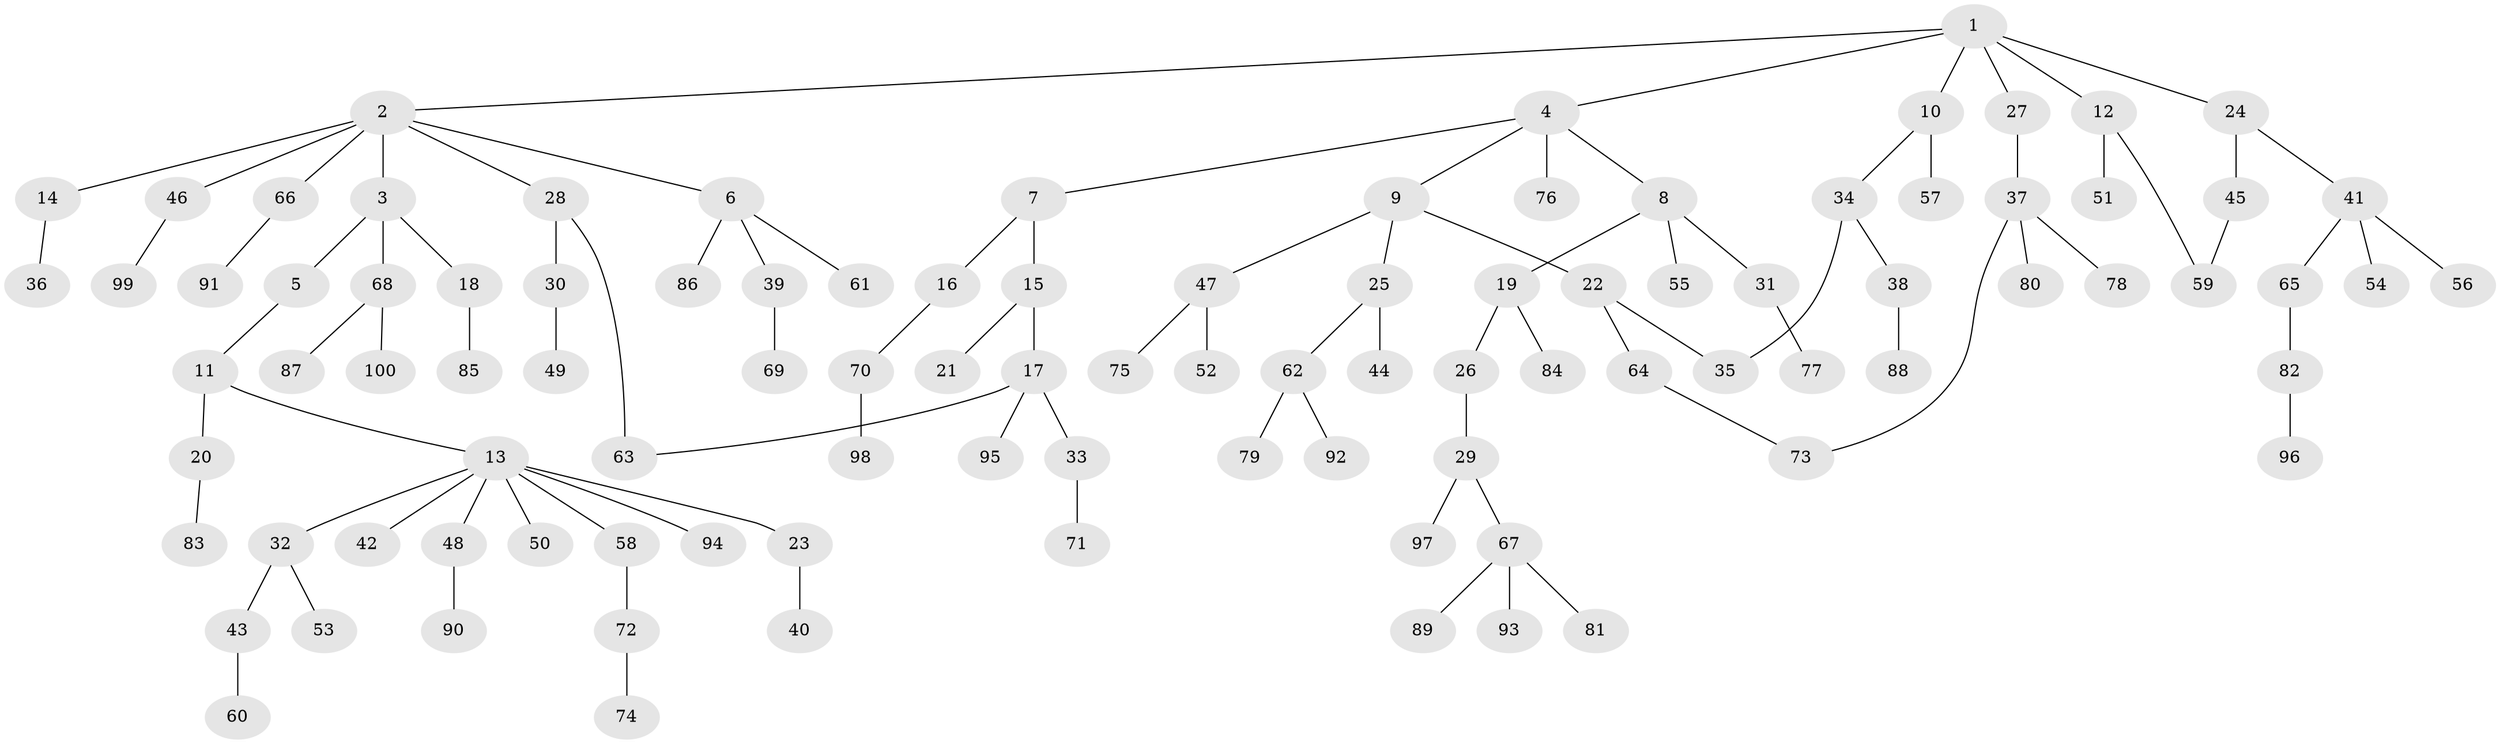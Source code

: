 // coarse degree distribution, {6: 0.014285714285714285, 7: 0.02857142857142857, 4: 0.05714285714285714, 2: 0.24285714285714285, 3: 0.18571428571428572, 5: 0.014285714285714285, 1: 0.45714285714285713}
// Generated by graph-tools (version 1.1) at 2025/17/03/04/25 18:17:07]
// undirected, 100 vertices, 103 edges
graph export_dot {
graph [start="1"]
  node [color=gray90,style=filled];
  1;
  2;
  3;
  4;
  5;
  6;
  7;
  8;
  9;
  10;
  11;
  12;
  13;
  14;
  15;
  16;
  17;
  18;
  19;
  20;
  21;
  22;
  23;
  24;
  25;
  26;
  27;
  28;
  29;
  30;
  31;
  32;
  33;
  34;
  35;
  36;
  37;
  38;
  39;
  40;
  41;
  42;
  43;
  44;
  45;
  46;
  47;
  48;
  49;
  50;
  51;
  52;
  53;
  54;
  55;
  56;
  57;
  58;
  59;
  60;
  61;
  62;
  63;
  64;
  65;
  66;
  67;
  68;
  69;
  70;
  71;
  72;
  73;
  74;
  75;
  76;
  77;
  78;
  79;
  80;
  81;
  82;
  83;
  84;
  85;
  86;
  87;
  88;
  89;
  90;
  91;
  92;
  93;
  94;
  95;
  96;
  97;
  98;
  99;
  100;
  1 -- 2;
  1 -- 4;
  1 -- 10;
  1 -- 12;
  1 -- 24;
  1 -- 27;
  2 -- 3;
  2 -- 6;
  2 -- 14;
  2 -- 28;
  2 -- 46;
  2 -- 66;
  3 -- 5;
  3 -- 18;
  3 -- 68;
  4 -- 7;
  4 -- 8;
  4 -- 9;
  4 -- 76;
  5 -- 11;
  6 -- 39;
  6 -- 61;
  6 -- 86;
  7 -- 15;
  7 -- 16;
  8 -- 19;
  8 -- 31;
  8 -- 55;
  9 -- 22;
  9 -- 25;
  9 -- 47;
  10 -- 34;
  10 -- 57;
  11 -- 13;
  11 -- 20;
  12 -- 51;
  12 -- 59;
  13 -- 23;
  13 -- 32;
  13 -- 42;
  13 -- 48;
  13 -- 50;
  13 -- 58;
  13 -- 94;
  14 -- 36;
  15 -- 17;
  15 -- 21;
  16 -- 70;
  17 -- 33;
  17 -- 63;
  17 -- 95;
  18 -- 85;
  19 -- 26;
  19 -- 84;
  20 -- 83;
  22 -- 64;
  22 -- 35;
  23 -- 40;
  24 -- 41;
  24 -- 45;
  25 -- 44;
  25 -- 62;
  26 -- 29;
  27 -- 37;
  28 -- 30;
  28 -- 63;
  29 -- 67;
  29 -- 97;
  30 -- 49;
  31 -- 77;
  32 -- 43;
  32 -- 53;
  33 -- 71;
  34 -- 35;
  34 -- 38;
  37 -- 73;
  37 -- 78;
  37 -- 80;
  38 -- 88;
  39 -- 69;
  41 -- 54;
  41 -- 56;
  41 -- 65;
  43 -- 60;
  45 -- 59;
  46 -- 99;
  47 -- 52;
  47 -- 75;
  48 -- 90;
  58 -- 72;
  62 -- 79;
  62 -- 92;
  64 -- 73;
  65 -- 82;
  66 -- 91;
  67 -- 81;
  67 -- 89;
  67 -- 93;
  68 -- 87;
  68 -- 100;
  70 -- 98;
  72 -- 74;
  82 -- 96;
}
